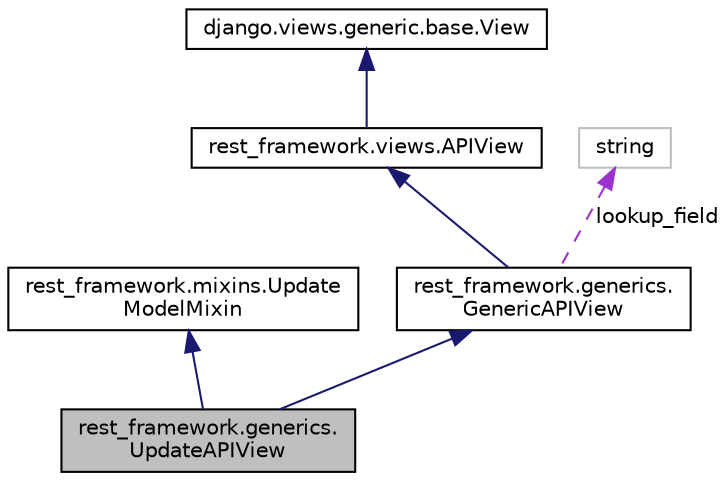 digraph "rest_framework.generics.UpdateAPIView"
{
 // LATEX_PDF_SIZE
  edge [fontname="Helvetica",fontsize="10",labelfontname="Helvetica",labelfontsize="10"];
  node [fontname="Helvetica",fontsize="10",shape=record];
  Node1 [label="rest_framework.generics.\lUpdateAPIView",height=0.2,width=0.4,color="black", fillcolor="grey75", style="filled", fontcolor="black",tooltip=" "];
  Node2 -> Node1 [dir="back",color="midnightblue",fontsize="10",style="solid",fontname="Helvetica"];
  Node2 [label="rest_framework.mixins.Update\lModelMixin",height=0.2,width=0.4,color="black", fillcolor="white", style="filled",URL="$classrest__framework_1_1mixins_1_1_update_model_mixin.html",tooltip=" "];
  Node3 -> Node1 [dir="back",color="midnightblue",fontsize="10",style="solid",fontname="Helvetica"];
  Node3 [label="rest_framework.generics.\lGenericAPIView",height=0.2,width=0.4,color="black", fillcolor="white", style="filled",URL="$classrest__framework_1_1generics_1_1_generic_a_p_i_view.html",tooltip=" "];
  Node4 -> Node3 [dir="back",color="midnightblue",fontsize="10",style="solid",fontname="Helvetica"];
  Node4 [label="rest_framework.views.APIView",height=0.2,width=0.4,color="black", fillcolor="white", style="filled",URL="$classrest__framework_1_1views_1_1_a_p_i_view.html",tooltip=" "];
  Node5 -> Node4 [dir="back",color="midnightblue",fontsize="10",style="solid",fontname="Helvetica"];
  Node5 [label="django.views.generic.base.View",height=0.2,width=0.4,color="black", fillcolor="white", style="filled",URL="$classdjango_1_1views_1_1generic_1_1base_1_1_view.html",tooltip=" "];
  Node6 -> Node3 [dir="back",color="darkorchid3",fontsize="10",style="dashed",label=" lookup_field" ,fontname="Helvetica"];
  Node6 [label="string",height=0.2,width=0.4,color="grey75", fillcolor="white", style="filled",tooltip=" "];
}
